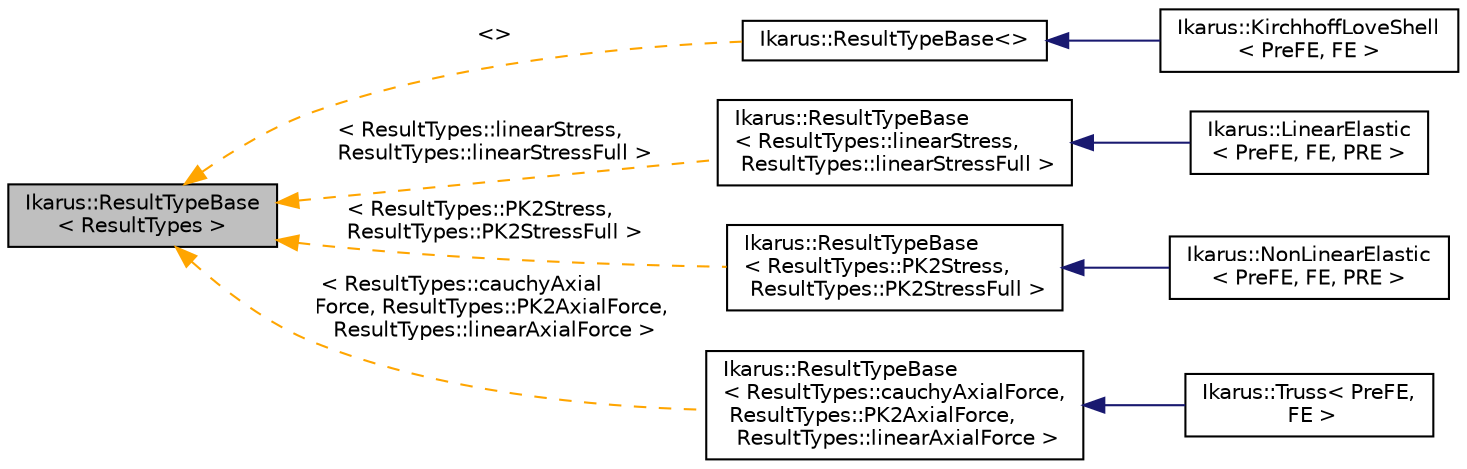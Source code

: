 digraph "Ikarus::ResultTypeBase&lt; ResultTypes &gt;"
{
 // LATEX_PDF_SIZE
  edge [fontname="Helvetica",fontsize="10",labelfontname="Helvetica",labelfontsize="10"];
  node [fontname="Helvetica",fontsize="10",shape=record];
  rankdir="LR";
  Node1 [label="Ikarus::ResultTypeBase\l\< ResultTypes \>",height=0.2,width=0.4,color="black", fillcolor="grey75", style="filled", fontcolor="black",tooltip="Base class for element definitions that provides common functionality for ResultTypes."];
  Node1 -> Node2 [dir="back",color="orange",fontsize="10",style="dashed",label=" \<\>" ,fontname="Helvetica"];
  Node2 [label="Ikarus::ResultTypeBase\<\>",height=0.2,width=0.4,color="black", fillcolor="white", style="filled",URL="$a01438.html",tooltip=" "];
  Node2 -> Node3 [dir="back",color="midnightblue",fontsize="10",style="solid",fontname="Helvetica"];
  Node3 [label="Ikarus::KirchhoffLoveShell\l\< PreFE, FE \>",height=0.2,width=0.4,color="black", fillcolor="white", style="filled",URL="$a01486.html",tooltip="Kirchhoff-Love shell finite element class."];
  Node1 -> Node4 [dir="back",color="orange",fontsize="10",style="dashed",label=" \< ResultTypes::linearStress,\l ResultTypes::linearStressFull \>" ,fontname="Helvetica"];
  Node4 [label="Ikarus::ResultTypeBase\l\< ResultTypes::linearStress,\l ResultTypes::linearStressFull \>",height=0.2,width=0.4,color="black", fillcolor="white", style="filled",URL="$a01438.html",tooltip=" "];
  Node4 -> Node5 [dir="back",color="midnightblue",fontsize="10",style="solid",fontname="Helvetica"];
  Node5 [label="Ikarus::LinearElastic\l\< PreFE, FE, PRE \>",height=0.2,width=0.4,color="black", fillcolor="white", style="filled",URL="$a01502.html",tooltip="LinearElastic class represents a linear elastic finite element."];
  Node1 -> Node6 [dir="back",color="orange",fontsize="10",style="dashed",label=" \< ResultTypes::PK2Stress,\l ResultTypes::PK2StressFull \>" ,fontname="Helvetica"];
  Node6 [label="Ikarus::ResultTypeBase\l\< ResultTypes::PK2Stress,\l ResultTypes::PK2StressFull \>",height=0.2,width=0.4,color="black", fillcolor="white", style="filled",URL="$a01438.html",tooltip=" "];
  Node6 -> Node7 [dir="back",color="midnightblue",fontsize="10",style="solid",fontname="Helvetica"];
  Node7 [label="Ikarus::NonLinearElastic\l\< PreFE, FE, PRE \>",height=0.2,width=0.4,color="black", fillcolor="white", style="filled",URL="$a01650.html",tooltip="NonLinearElastic class represents a non-linear elastic finite element."];
  Node1 -> Node8 [dir="back",color="orange",fontsize="10",style="dashed",label=" \< ResultTypes::cauchyAxial\lForce, ResultTypes::PK2AxialForce,\l ResultTypes::linearAxialForce \>" ,fontname="Helvetica"];
  Node8 [label="Ikarus::ResultTypeBase\l\< ResultTypes::cauchyAxialForce,\l ResultTypes::PK2AxialForce,\l ResultTypes::linearAxialForce \>",height=0.2,width=0.4,color="black", fillcolor="white", style="filled",URL="$a01438.html",tooltip=" "];
  Node8 -> Node9 [dir="back",color="midnightblue",fontsize="10",style="solid",fontname="Helvetica"];
  Node9 [label="Ikarus::Truss\< PreFE,\l FE \>",height=0.2,width=0.4,color="black", fillcolor="white", style="filled",URL="$a01658.html",tooltip="Truss class represents a truss finite element."];
}
